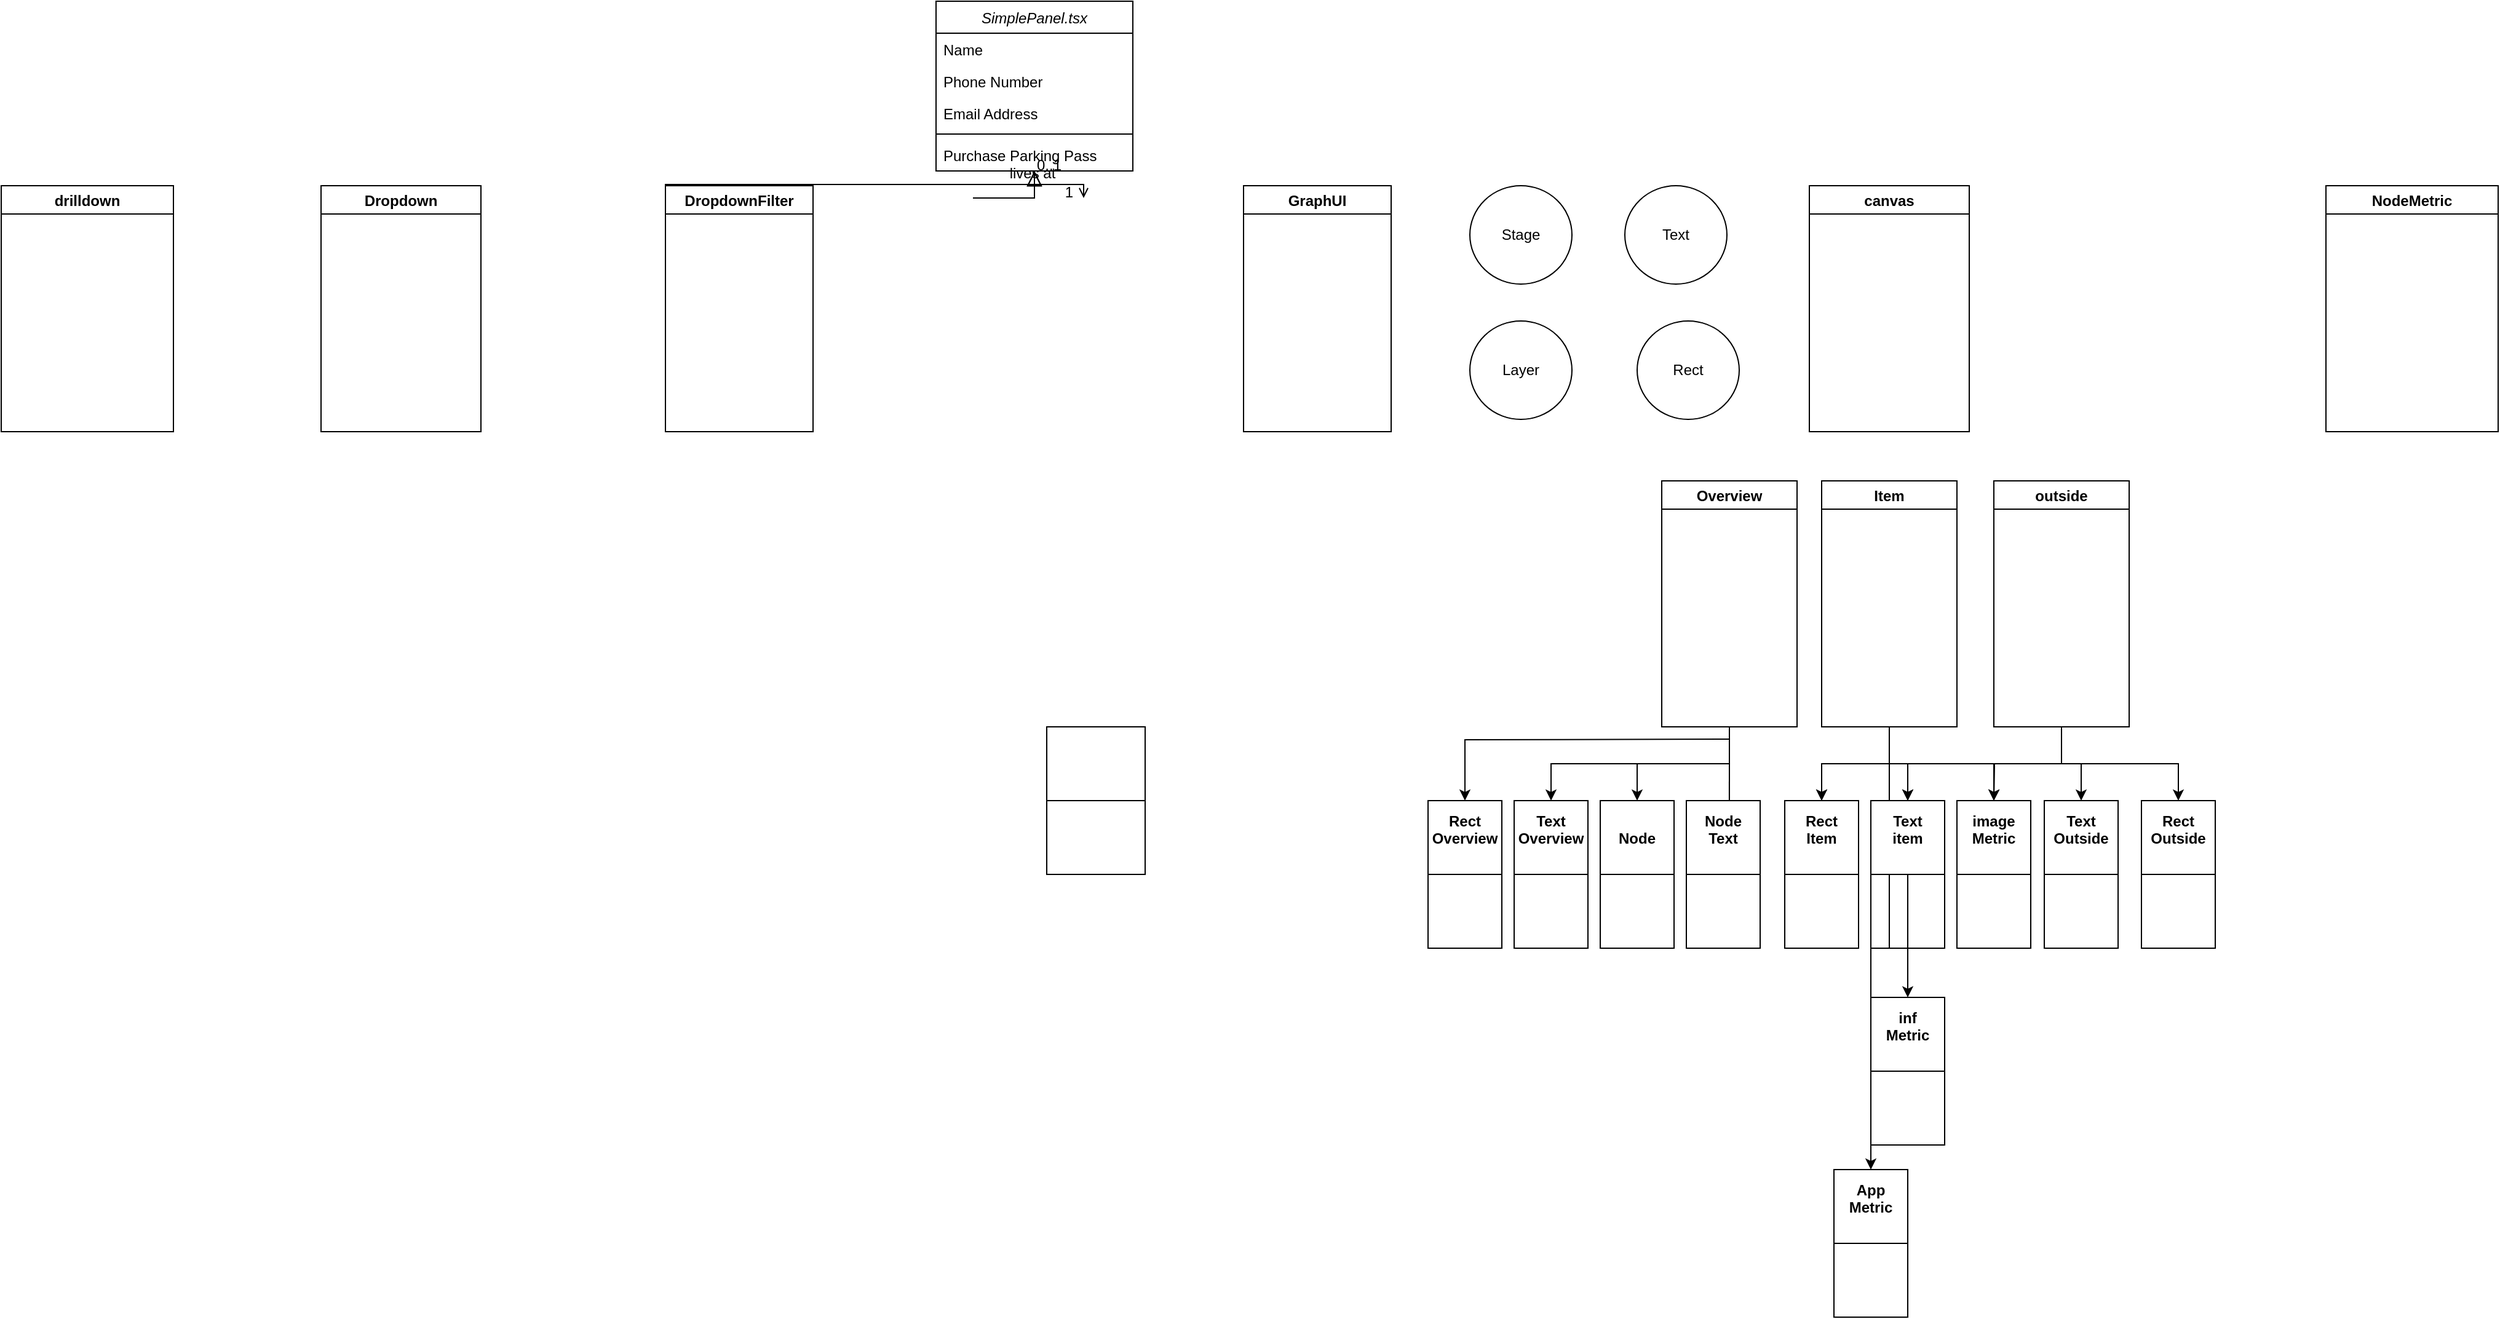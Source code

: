 <mxfile version="15.7.3" type="github">
  <diagram id="C5RBs43oDa-KdzZeNtuy" name="Page-1">
    <mxGraphModel dx="2889" dy="1112" grid="1" gridSize="10" guides="1" tooltips="1" connect="1" arrows="1" fold="1" page="1" pageScale="1" pageWidth="827" pageHeight="1169" math="0" shadow="0">
      <root>
        <mxCell id="WIyWlLk6GJQsqaUBKTNV-0" />
        <mxCell id="WIyWlLk6GJQsqaUBKTNV-1" parent="WIyWlLk6GJQsqaUBKTNV-0" />
        <mxCell id="zkfFHV4jXpPFQw0GAbJ--0" value="SimplePanel.tsx" style="swimlane;fontStyle=2;align=center;verticalAlign=top;childLayout=stackLayout;horizontal=1;startSize=26;horizontalStack=0;resizeParent=1;resizeLast=0;collapsible=1;marginBottom=0;rounded=0;shadow=0;strokeWidth=1;" parent="WIyWlLk6GJQsqaUBKTNV-1" vertex="1">
          <mxGeometry x="310" y="10" width="160" height="138" as="geometry">
            <mxRectangle x="230" y="140" width="160" height="26" as="alternateBounds" />
          </mxGeometry>
        </mxCell>
        <mxCell id="zkfFHV4jXpPFQw0GAbJ--1" value="Name" style="text;align=left;verticalAlign=top;spacingLeft=4;spacingRight=4;overflow=hidden;rotatable=0;points=[[0,0.5],[1,0.5]];portConstraint=eastwest;" parent="zkfFHV4jXpPFQw0GAbJ--0" vertex="1">
          <mxGeometry y="26" width="160" height="26" as="geometry" />
        </mxCell>
        <mxCell id="zkfFHV4jXpPFQw0GAbJ--2" value="Phone Number" style="text;align=left;verticalAlign=top;spacingLeft=4;spacingRight=4;overflow=hidden;rotatable=0;points=[[0,0.5],[1,0.5]];portConstraint=eastwest;rounded=0;shadow=0;html=0;" parent="zkfFHV4jXpPFQw0GAbJ--0" vertex="1">
          <mxGeometry y="52" width="160" height="26" as="geometry" />
        </mxCell>
        <mxCell id="zkfFHV4jXpPFQw0GAbJ--3" value="Email Address" style="text;align=left;verticalAlign=top;spacingLeft=4;spacingRight=4;overflow=hidden;rotatable=0;points=[[0,0.5],[1,0.5]];portConstraint=eastwest;rounded=0;shadow=0;html=0;" parent="zkfFHV4jXpPFQw0GAbJ--0" vertex="1">
          <mxGeometry y="78" width="160" height="26" as="geometry" />
        </mxCell>
        <mxCell id="zkfFHV4jXpPFQw0GAbJ--4" value="" style="line;html=1;strokeWidth=1;align=left;verticalAlign=middle;spacingTop=-1;spacingLeft=3;spacingRight=3;rotatable=0;labelPosition=right;points=[];portConstraint=eastwest;" parent="zkfFHV4jXpPFQw0GAbJ--0" vertex="1">
          <mxGeometry y="104" width="160" height="8" as="geometry" />
        </mxCell>
        <mxCell id="zkfFHV4jXpPFQw0GAbJ--5" value="Purchase Parking Pass" style="text;align=left;verticalAlign=top;spacingLeft=4;spacingRight=4;overflow=hidden;rotatable=0;points=[[0,0.5],[1,0.5]];portConstraint=eastwest;" parent="zkfFHV4jXpPFQw0GAbJ--0" vertex="1">
          <mxGeometry y="112" width="160" height="26" as="geometry" />
        </mxCell>
        <mxCell id="zkfFHV4jXpPFQw0GAbJ--12" value="" style="endArrow=block;endSize=10;endFill=0;shadow=0;strokeWidth=1;rounded=0;edgeStyle=elbowEdgeStyle;elbow=vertical;" parent="WIyWlLk6GJQsqaUBKTNV-1" target="zkfFHV4jXpPFQw0GAbJ--0" edge="1">
          <mxGeometry width="160" relative="1" as="geometry">
            <mxPoint x="90" y="170" as="sourcePoint" />
            <mxPoint x="200" y="203" as="targetPoint" />
          </mxGeometry>
        </mxCell>
        <mxCell id="zkfFHV4jXpPFQw0GAbJ--16" value="" style="endArrow=block;endSize=10;endFill=0;shadow=0;strokeWidth=1;rounded=0;edgeStyle=elbowEdgeStyle;elbow=vertical;" parent="WIyWlLk6GJQsqaUBKTNV-1" target="zkfFHV4jXpPFQw0GAbJ--0" edge="1">
          <mxGeometry width="160" relative="1" as="geometry">
            <mxPoint x="340" y="170" as="sourcePoint" />
            <mxPoint x="310" y="271" as="targetPoint" />
            <Array as="points">
              <mxPoint x="390" y="170" />
            </Array>
          </mxGeometry>
        </mxCell>
        <mxCell id="zkfFHV4jXpPFQw0GAbJ--26" value="" style="endArrow=open;shadow=0;strokeWidth=1;rounded=0;endFill=1;edgeStyle=elbowEdgeStyle;elbow=vertical;" parent="WIyWlLk6GJQsqaUBKTNV-1" source="zkfFHV4jXpPFQw0GAbJ--0" edge="1">
          <mxGeometry x="0.5" y="41" relative="1" as="geometry">
            <mxPoint x="380" y="192" as="sourcePoint" />
            <mxPoint x="430" y="170" as="targetPoint" />
            <mxPoint x="-40" y="32" as="offset" />
          </mxGeometry>
        </mxCell>
        <mxCell id="zkfFHV4jXpPFQw0GAbJ--27" value="0..1" style="resizable=0;align=left;verticalAlign=bottom;labelBackgroundColor=none;fontSize=12;" parent="zkfFHV4jXpPFQw0GAbJ--26" connectable="0" vertex="1">
          <mxGeometry x="-1" relative="1" as="geometry">
            <mxPoint y="4" as="offset" />
          </mxGeometry>
        </mxCell>
        <mxCell id="zkfFHV4jXpPFQw0GAbJ--28" value="1" style="resizable=0;align=right;verticalAlign=bottom;labelBackgroundColor=none;fontSize=12;" parent="zkfFHV4jXpPFQw0GAbJ--26" connectable="0" vertex="1">
          <mxGeometry x="1" relative="1" as="geometry">
            <mxPoint x="-7" y="4" as="offset" />
          </mxGeometry>
        </mxCell>
        <mxCell id="zkfFHV4jXpPFQw0GAbJ--29" value="lives at" style="text;html=1;resizable=0;points=[];;align=center;verticalAlign=middle;labelBackgroundColor=none;rounded=0;shadow=0;strokeWidth=1;fontSize=12;" parent="zkfFHV4jXpPFQw0GAbJ--26" vertex="1" connectable="0">
          <mxGeometry x="0.5" y="49" relative="1" as="geometry">
            <mxPoint x="-38" y="40" as="offset" />
          </mxGeometry>
        </mxCell>
        <mxCell id="rEVr8UFWXFzNMmC5mLxL-1" value="drilldown" style="swimlane;startSize=23;" vertex="1" parent="WIyWlLk6GJQsqaUBKTNV-1">
          <mxGeometry x="-450" y="160" width="140" height="200" as="geometry" />
        </mxCell>
        <mxCell id="rEVr8UFWXFzNMmC5mLxL-2" value="Dropdown" style="swimlane;" vertex="1" parent="WIyWlLk6GJQsqaUBKTNV-1">
          <mxGeometry x="-190" y="160" width="130" height="200" as="geometry" />
        </mxCell>
        <mxCell id="rEVr8UFWXFzNMmC5mLxL-3" value="DropdownFilter" style="swimlane;" vertex="1" parent="WIyWlLk6GJQsqaUBKTNV-1">
          <mxGeometry x="90" y="160" width="120" height="200" as="geometry" />
        </mxCell>
        <mxCell id="rEVr8UFWXFzNMmC5mLxL-4" value="GraphUI" style="swimlane;" vertex="1" parent="WIyWlLk6GJQsqaUBKTNV-1">
          <mxGeometry x="560" y="160" width="120" height="200" as="geometry" />
        </mxCell>
        <mxCell id="rEVr8UFWXFzNMmC5mLxL-5" value="canvas" style="swimlane;startSize=23;" vertex="1" parent="WIyWlLk6GJQsqaUBKTNV-1">
          <mxGeometry x="1020" y="160" width="130" height="200" as="geometry" />
        </mxCell>
        <mxCell id="rEVr8UFWXFzNMmC5mLxL-6" value="NodeMetric" style="swimlane;" vertex="1" parent="WIyWlLk6GJQsqaUBKTNV-1">
          <mxGeometry x="1440" y="160" width="140" height="200" as="geometry" />
        </mxCell>
        <mxCell id="rEVr8UFWXFzNMmC5mLxL-33" style="edgeStyle=orthogonalEdgeStyle;rounded=0;orthogonalLoop=1;jettySize=auto;html=1;entryX=0.5;entryY=0;entryDx=0;entryDy=0;" edge="1" parent="WIyWlLk6GJQsqaUBKTNV-1" target="rEVr8UFWXFzNMmC5mLxL-16">
          <mxGeometry relative="1" as="geometry">
            <mxPoint x="955" y="610" as="sourcePoint" />
          </mxGeometry>
        </mxCell>
        <mxCell id="rEVr8UFWXFzNMmC5mLxL-34" style="edgeStyle=orthogonalEdgeStyle;rounded=0;orthogonalLoop=1;jettySize=auto;html=1;exitX=0.5;exitY=1;exitDx=0;exitDy=0;entryX=0.5;entryY=0;entryDx=0;entryDy=0;" edge="1" parent="WIyWlLk6GJQsqaUBKTNV-1" source="rEVr8UFWXFzNMmC5mLxL-7" target="rEVr8UFWXFzNMmC5mLxL-18">
          <mxGeometry relative="1" as="geometry" />
        </mxCell>
        <mxCell id="rEVr8UFWXFzNMmC5mLxL-38" style="edgeStyle=orthogonalEdgeStyle;rounded=0;orthogonalLoop=1;jettySize=auto;html=1;exitX=0.5;exitY=1;exitDx=0;exitDy=0;entryX=0.5;entryY=0;entryDx=0;entryDy=0;" edge="1" parent="WIyWlLk6GJQsqaUBKTNV-1" source="rEVr8UFWXFzNMmC5mLxL-7" target="rEVr8UFWXFzNMmC5mLxL-19">
          <mxGeometry relative="1" as="geometry" />
        </mxCell>
        <mxCell id="rEVr8UFWXFzNMmC5mLxL-39" style="edgeStyle=orthogonalEdgeStyle;rounded=0;orthogonalLoop=1;jettySize=auto;html=1;exitX=0.5;exitY=1;exitDx=0;exitDy=0;entryX=0.583;entryY=0.083;entryDx=0;entryDy=0;entryPerimeter=0;" edge="1" parent="WIyWlLk6GJQsqaUBKTNV-1" source="rEVr8UFWXFzNMmC5mLxL-7" target="rEVr8UFWXFzNMmC5mLxL-20">
          <mxGeometry relative="1" as="geometry" />
        </mxCell>
        <mxCell id="rEVr8UFWXFzNMmC5mLxL-7" value="Overview" style="swimlane;" vertex="1" parent="WIyWlLk6GJQsqaUBKTNV-1">
          <mxGeometry x="900" y="400" width="110" height="200" as="geometry">
            <mxRectangle x="900" y="400" width="90" height="23" as="alternateBounds" />
          </mxGeometry>
        </mxCell>
        <mxCell id="rEVr8UFWXFzNMmC5mLxL-40" style="edgeStyle=orthogonalEdgeStyle;rounded=0;orthogonalLoop=1;jettySize=auto;html=1;exitX=0.5;exitY=1;exitDx=0;exitDy=0;entryX=0.5;entryY=0;entryDx=0;entryDy=0;" edge="1" parent="WIyWlLk6GJQsqaUBKTNV-1" source="rEVr8UFWXFzNMmC5mLxL-8" target="rEVr8UFWXFzNMmC5mLxL-21">
          <mxGeometry relative="1" as="geometry" />
        </mxCell>
        <mxCell id="rEVr8UFWXFzNMmC5mLxL-41" style="edgeStyle=orthogonalEdgeStyle;rounded=0;orthogonalLoop=1;jettySize=auto;html=1;exitX=0.5;exitY=1;exitDx=0;exitDy=0;entryX=0.5;entryY=0;entryDx=0;entryDy=0;" edge="1" parent="WIyWlLk6GJQsqaUBKTNV-1" source="rEVr8UFWXFzNMmC5mLxL-8" target="rEVr8UFWXFzNMmC5mLxL-22">
          <mxGeometry relative="1" as="geometry" />
        </mxCell>
        <mxCell id="rEVr8UFWXFzNMmC5mLxL-42" style="edgeStyle=orthogonalEdgeStyle;rounded=0;orthogonalLoop=1;jettySize=auto;html=1;exitX=0.5;exitY=1;exitDx=0;exitDy=0;entryX=0.5;entryY=0;entryDx=0;entryDy=0;" edge="1" parent="WIyWlLk6GJQsqaUBKTNV-1" source="rEVr8UFWXFzNMmC5mLxL-8" target="rEVr8UFWXFzNMmC5mLxL-23">
          <mxGeometry relative="1" as="geometry" />
        </mxCell>
        <mxCell id="rEVr8UFWXFzNMmC5mLxL-43" style="edgeStyle=orthogonalEdgeStyle;rounded=0;orthogonalLoop=1;jettySize=auto;html=1;exitX=0.5;exitY=1;exitDx=0;exitDy=0;entryX=0.5;entryY=0;entryDx=0;entryDy=0;" edge="1" parent="WIyWlLk6GJQsqaUBKTNV-1" source="rEVr8UFWXFzNMmC5mLxL-8" target="rEVr8UFWXFzNMmC5mLxL-24">
          <mxGeometry relative="1" as="geometry" />
        </mxCell>
        <mxCell id="rEVr8UFWXFzNMmC5mLxL-44" style="edgeStyle=orthogonalEdgeStyle;rounded=0;orthogonalLoop=1;jettySize=auto;html=1;exitX=0.5;exitY=1;exitDx=0;exitDy=0;entryX=0.5;entryY=0;entryDx=0;entryDy=0;" edge="1" parent="WIyWlLk6GJQsqaUBKTNV-1" source="rEVr8UFWXFzNMmC5mLxL-8" target="rEVr8UFWXFzNMmC5mLxL-25">
          <mxGeometry relative="1" as="geometry" />
        </mxCell>
        <mxCell id="rEVr8UFWXFzNMmC5mLxL-8" value="Item" style="swimlane;" vertex="1" parent="WIyWlLk6GJQsqaUBKTNV-1">
          <mxGeometry x="1030" y="400" width="110" height="200" as="geometry" />
        </mxCell>
        <mxCell id="rEVr8UFWXFzNMmC5mLxL-47" style="edgeStyle=orthogonalEdgeStyle;rounded=0;orthogonalLoop=1;jettySize=auto;html=1;exitX=0.5;exitY=1;exitDx=0;exitDy=0;entryX=0.5;entryY=0;entryDx=0;entryDy=0;" edge="1" parent="WIyWlLk6GJQsqaUBKTNV-1" source="rEVr8UFWXFzNMmC5mLxL-9" target="rEVr8UFWXFzNMmC5mLxL-45">
          <mxGeometry relative="1" as="geometry" />
        </mxCell>
        <mxCell id="rEVr8UFWXFzNMmC5mLxL-48" style="edgeStyle=orthogonalEdgeStyle;rounded=0;orthogonalLoop=1;jettySize=auto;html=1;exitX=0.5;exitY=1;exitDx=0;exitDy=0;entryX=0.5;entryY=0;entryDx=0;entryDy=0;" edge="1" parent="WIyWlLk6GJQsqaUBKTNV-1" source="rEVr8UFWXFzNMmC5mLxL-9" target="rEVr8UFWXFzNMmC5mLxL-46">
          <mxGeometry relative="1" as="geometry" />
        </mxCell>
        <mxCell id="rEVr8UFWXFzNMmC5mLxL-49" style="edgeStyle=orthogonalEdgeStyle;rounded=0;orthogonalLoop=1;jettySize=auto;html=1;exitX=0.5;exitY=1;exitDx=0;exitDy=0;entryX=0.5;entryY=0;entryDx=0;entryDy=0;" edge="1" parent="WIyWlLk6GJQsqaUBKTNV-1" source="rEVr8UFWXFzNMmC5mLxL-9" target="rEVr8UFWXFzNMmC5mLxL-21">
          <mxGeometry relative="1" as="geometry" />
        </mxCell>
        <mxCell id="rEVr8UFWXFzNMmC5mLxL-50" style="edgeStyle=orthogonalEdgeStyle;rounded=0;orthogonalLoop=1;jettySize=auto;html=1;exitX=0.5;exitY=1;exitDx=0;exitDy=0;entryX=0.5;entryY=0;entryDx=0;entryDy=0;" edge="1" parent="WIyWlLk6GJQsqaUBKTNV-1" source="rEVr8UFWXFzNMmC5mLxL-9" target="rEVr8UFWXFzNMmC5mLxL-22">
          <mxGeometry relative="1" as="geometry" />
        </mxCell>
        <mxCell id="rEVr8UFWXFzNMmC5mLxL-51" style="edgeStyle=orthogonalEdgeStyle;rounded=0;orthogonalLoop=1;jettySize=auto;html=1;exitX=0.5;exitY=1;exitDx=0;exitDy=0;" edge="1" parent="WIyWlLk6GJQsqaUBKTNV-1" source="rEVr8UFWXFzNMmC5mLxL-9">
          <mxGeometry relative="1" as="geometry">
            <mxPoint x="1170" y="660" as="targetPoint" />
          </mxGeometry>
        </mxCell>
        <mxCell id="rEVr8UFWXFzNMmC5mLxL-9" value="outside" style="swimlane;startSize=23;" vertex="1" parent="WIyWlLk6GJQsqaUBKTNV-1">
          <mxGeometry x="1170" y="400" width="110" height="200" as="geometry" />
        </mxCell>
        <mxCell id="rEVr8UFWXFzNMmC5mLxL-11" value="Stage" style="ellipse;whiteSpace=wrap;html=1;" vertex="1" parent="WIyWlLk6GJQsqaUBKTNV-1">
          <mxGeometry x="744" y="160" width="83" height="80" as="geometry" />
        </mxCell>
        <mxCell id="rEVr8UFWXFzNMmC5mLxL-12" value="Layer" style="ellipse;whiteSpace=wrap;html=1;" vertex="1" parent="WIyWlLk6GJQsqaUBKTNV-1">
          <mxGeometry x="744" y="270" width="83" height="80" as="geometry" />
        </mxCell>
        <mxCell id="rEVr8UFWXFzNMmC5mLxL-13" value="Text" style="ellipse;whiteSpace=wrap;html=1;" vertex="1" parent="WIyWlLk6GJQsqaUBKTNV-1">
          <mxGeometry x="870" y="160" width="83" height="80" as="geometry" />
        </mxCell>
        <mxCell id="rEVr8UFWXFzNMmC5mLxL-14" value="Rect" style="ellipse;whiteSpace=wrap;html=1;" vertex="1" parent="WIyWlLk6GJQsqaUBKTNV-1">
          <mxGeometry x="880" y="270" width="83" height="80" as="geometry" />
        </mxCell>
        <mxCell id="rEVr8UFWXFzNMmC5mLxL-15" value="&#xa;" style="swimlane;startSize=60;" vertex="1" parent="WIyWlLk6GJQsqaUBKTNV-1">
          <mxGeometry x="400" y="600" width="80" height="120" as="geometry" />
        </mxCell>
        <mxCell id="rEVr8UFWXFzNMmC5mLxL-16" value="Rect&#xa;Overview&#xa;" style="swimlane;startSize=60;" vertex="1" parent="WIyWlLk6GJQsqaUBKTNV-1">
          <mxGeometry x="710" y="660" width="60" height="120" as="geometry">
            <mxRectangle x="710" y="660" width="90" height="60" as="alternateBounds" />
          </mxGeometry>
        </mxCell>
        <mxCell id="rEVr8UFWXFzNMmC5mLxL-18" value="Text&#xa;Overview&#xa;" style="swimlane;startSize=60;" vertex="1" parent="WIyWlLk6GJQsqaUBKTNV-1">
          <mxGeometry x="780" y="660" width="60" height="120" as="geometry" />
        </mxCell>
        <mxCell id="rEVr8UFWXFzNMmC5mLxL-19" value="Node" style="swimlane;startSize=60;" vertex="1" parent="WIyWlLk6GJQsqaUBKTNV-1">
          <mxGeometry x="850" y="660" width="60" height="120" as="geometry" />
        </mxCell>
        <mxCell id="rEVr8UFWXFzNMmC5mLxL-20" value="Node&#xa;Text&#xa;" style="swimlane;startSize=60;" vertex="1" parent="WIyWlLk6GJQsqaUBKTNV-1">
          <mxGeometry x="920" y="660" width="60" height="120" as="geometry" />
        </mxCell>
        <mxCell id="rEVr8UFWXFzNMmC5mLxL-21" value="Rect&#xa;Item&#xa;" style="swimlane;startSize=60;" vertex="1" parent="WIyWlLk6GJQsqaUBKTNV-1">
          <mxGeometry x="1000" y="660" width="60" height="120" as="geometry" />
        </mxCell>
        <mxCell id="rEVr8UFWXFzNMmC5mLxL-22" value="Text&#xa;item&#xa;" style="swimlane;startSize=60;" vertex="1" parent="WIyWlLk6GJQsqaUBKTNV-1">
          <mxGeometry x="1070" y="660" width="60" height="120" as="geometry" />
        </mxCell>
        <mxCell id="rEVr8UFWXFzNMmC5mLxL-23" value="image&#xa;Metric&#xa;" style="swimlane;startSize=60;" vertex="1" parent="WIyWlLk6GJQsqaUBKTNV-1">
          <mxGeometry x="1140" y="660" width="60" height="120" as="geometry" />
        </mxCell>
        <mxCell id="rEVr8UFWXFzNMmC5mLxL-24" value="App&#xa;Metric&#xa;" style="swimlane;startSize=60;" vertex="1" parent="WIyWlLk6GJQsqaUBKTNV-1">
          <mxGeometry x="1040" y="960" width="60" height="120" as="geometry" />
        </mxCell>
        <mxCell id="rEVr8UFWXFzNMmC5mLxL-25" value="inf&#xa;Metric&#xa;" style="swimlane;startSize=60;" vertex="1" parent="WIyWlLk6GJQsqaUBKTNV-1">
          <mxGeometry x="1070" y="820" width="60" height="120" as="geometry" />
        </mxCell>
        <mxCell id="rEVr8UFWXFzNMmC5mLxL-45" value="Text&#xa;Outside&#xa;" style="swimlane;startSize=60;" vertex="1" parent="WIyWlLk6GJQsqaUBKTNV-1">
          <mxGeometry x="1211" y="660" width="60" height="120" as="geometry" />
        </mxCell>
        <mxCell id="rEVr8UFWXFzNMmC5mLxL-46" value="Rect&#xa;Outside&#xa;" style="swimlane;startSize=60;" vertex="1" parent="WIyWlLk6GJQsqaUBKTNV-1">
          <mxGeometry x="1290" y="660" width="60" height="120" as="geometry" />
        </mxCell>
      </root>
    </mxGraphModel>
  </diagram>
</mxfile>
